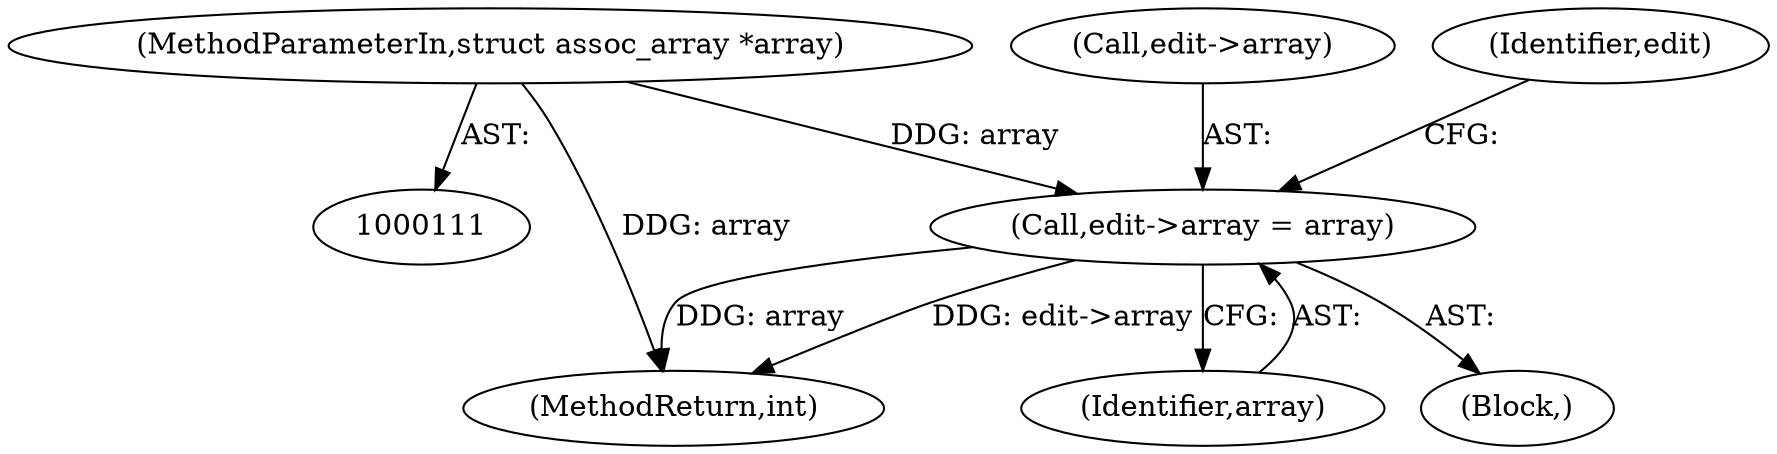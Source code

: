 digraph "0_linux_95389b08d93d5c06ec63ab49bd732b0069b7c35e@pointer" {
"1000112" [label="(MethodParameterIn,struct assoc_array *array)"];
"1000155" [label="(Call,edit->array = array)"];
"1000116" [label="(Block,)"];
"1000155" [label="(Call,edit->array = array)"];
"1000878" [label="(MethodReturn,int)"];
"1000156" [label="(Call,edit->array)"];
"1000159" [label="(Identifier,array)"];
"1000112" [label="(MethodParameterIn,struct assoc_array *array)"];
"1000162" [label="(Identifier,edit)"];
"1000112" -> "1000111"  [label="AST: "];
"1000112" -> "1000878"  [label="DDG: array"];
"1000112" -> "1000155"  [label="DDG: array"];
"1000155" -> "1000116"  [label="AST: "];
"1000155" -> "1000159"  [label="CFG: "];
"1000156" -> "1000155"  [label="AST: "];
"1000159" -> "1000155"  [label="AST: "];
"1000162" -> "1000155"  [label="CFG: "];
"1000155" -> "1000878"  [label="DDG: array"];
"1000155" -> "1000878"  [label="DDG: edit->array"];
}
